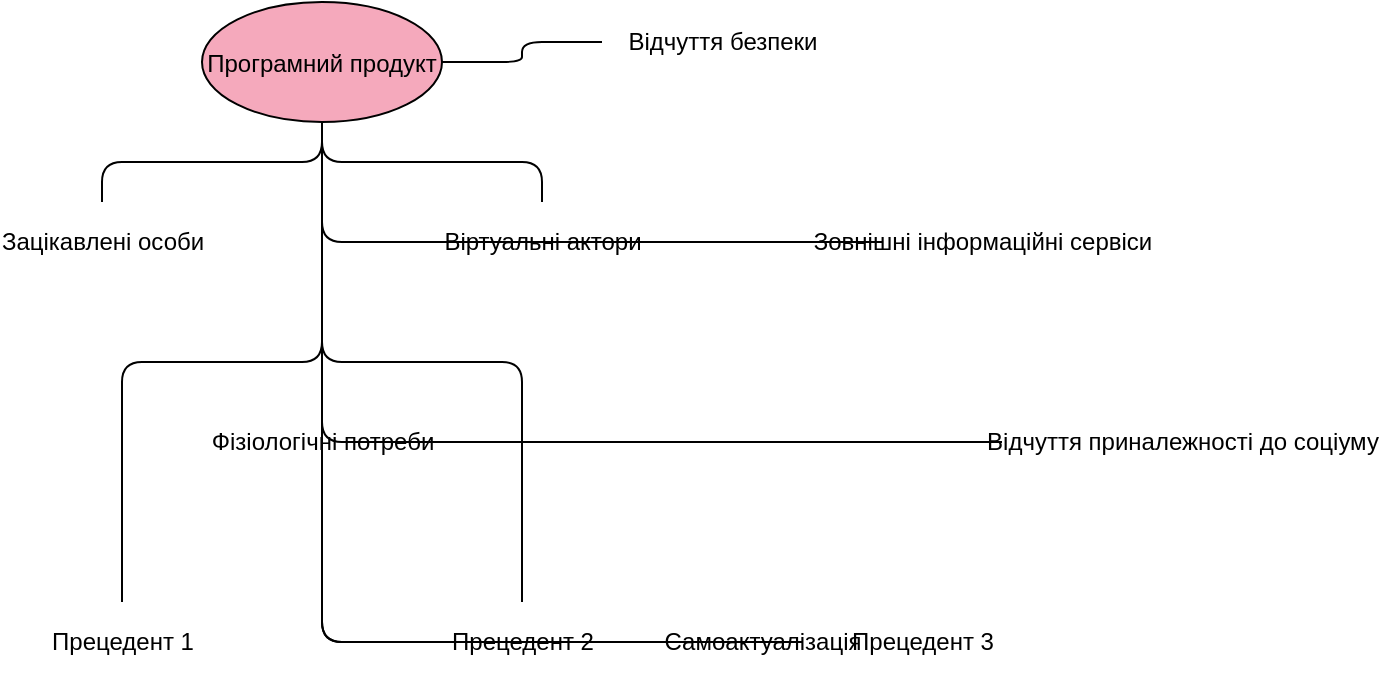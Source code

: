 <mxfile version="13.5.1" type="device">
  <diagram name="UML Use Case Diagram" id="c5UMQ5QYZG93-kpDJDIK">
    <mxGraphModel dx="990" dy="582" grid="1" gridSize="10" guides="1" tooltips="1" connect="1" arrows="1" fold="1" page="1" pageScale="1" pageWidth="827" pageHeight="1169" math="0" shadow="0">
      <root>
        <mxCell id="0" />
        <mxCell id="1" parent="0" />
        <mxCell id="2" value="Програмний продукт" style="ellipse;shape=ellipse;fillColor=#F5A9BC;" vertex="1" parent="1">
          <mxGeometry x="240" y="140" width="120" height="60" as="geometry" />
        </mxCell>
        <mxCell id="3" value="Зацікавлені особи" style="text;html=1;strokeColor=none;fillColor=none;align=center;verticalAlign=middle;" vertex="1" parent="1">
          <mxGeometry x="140" y="240" width="100" height="40" as="geometry" />
        </mxCell>
        <mxCell id="4" value="Віртуальні актори" style="text;html=1;strokeColor=none;fillColor=none;align=center;verticalAlign=middle;" vertex="1" parent="1">
          <mxGeometry x="360" y="240" width="100" height="40" as="geometry" />
        </mxCell>
        <mxCell id="5" value="Зовнішні інформаційні сервіси" style="text;html=1;strokeColor=none;fillColor=none;align=center;verticalAlign=middle;" vertex="1" parent="1">
          <mxGeometry x="580" y="240" width="100" height="40" as="geometry" />
        </mxCell>
        <mxCell id="6" value="Фізіологічні потреби" style="text;html=1;strokeColor=none;fillColor=none;align=center;verticalAlign=middle;" vertex="1" parent="1">
          <mxGeometry x="240" y="340" width="120" height="40" as="geometry" />
        </mxCell>
        <mxCell id="7" value="Відчуття безпеки" style="text;html=1;strokeColor=none;fillColor=none;align=center;verticalAlign=middle;" vertex="1" parent="1">
          <mxGeometry x="440" y="140" width="120" height="40" as="geometry" />
        </mxCell>
        <mxCell id="8" value="Відчуття приналежності до соціуму" style="text;html=1;strokeColor=none;fillColor=none;align=center;verticalAlign=middle;" vertex="1" parent="1">
          <mxGeometry x="640" y="340" width="180" height="40" as="geometry" />
        </mxCell>
        <mxCell id="9" value="Самоактуалізація" style="text;html=1;strokeColor=none;fillColor=none;align=center;verticalAlign=middle;" vertex="1" parent="1">
          <mxGeometry x="460" y="440" width="120" height="40" as="geometry" />
        </mxCell>
        <mxCell id="10" value="Прецедент 1" style="text;html=1;strokeColor=none;fillColor=none;align=center;verticalAlign=middle;" vertex="1" parent="1">
          <mxGeometry x="140" y="440" width="120" height="40" as="geometry" />
        </mxCell>
        <mxCell id="11" value="Прецедент 2" style="text;html=1;strokeColor=none;fillColor=none;align=center;verticalAlign=middle;" vertex="1" parent="1">
          <mxGeometry x="340" y="440" width="120" height="40" as="geometry" />
        </mxCell>
        <mxCell id="12" value="Прецедент 3" style="text;html=1;strokeColor=none;fillColor=none;align=center;verticalAlign=middle;" vertex="1" parent="1">
          <mxGeometry x="540" y="440" width="120" height="40" as="geometry" />
        </mxCell>
        <mxCell id="13" value="" style="edgeStyle=orthogonalEdgeStyle;endArrow=none;html=1;" edge="1" source="3" target="2" parent="1">
          <mxGeometry relative="1" as="geometry" />
        </mxCell>
        <mxCell id="14" value="" style="edgeStyle=orthogonalEdgeStyle;endArrow=none;html=1;" edge="1" source="4" target="2" parent="1">
          <mxGeometry relative="1" as="geometry" />
        </mxCell>
        <mxCell id="15" value="" style="edgeStyle=orthogonalEdgeStyle;endArrow=none;html=1;" edge="1" source="5" target="2" parent="1">
          <mxGeometry relative="1" as="geometry" />
        </mxCell>
        <mxCell id="16" value="" style="edgeStyle=orthogonalEdgeStyle;endArrow=none;html=1;" edge="1" source="6" target="2" parent="1">
          <mxGeometry relative="1" as="geometry" />
        </mxCell>
        <mxCell id="17" value="" style="edgeStyle=orthogonalEdgeStyle;endArrow=none;html=1;" edge="1" source="7" target="2" parent="1">
          <mxGeometry relative="1" as="geometry" />
        </mxCell>
        <mxCell id="18" value="" style="edgeStyle=orthogonalEdgeStyle;endArrow=none;html=1;" edge="1" source="8" target="2" parent="1">
          <mxGeometry relative="1" as="geometry" />
        </mxCell>
        <mxCell id="19" value="" style="edgeStyle=orthogonalEdgeStyle;endArrow=none;html=1;" edge="1" source="9" target="2" parent="1">
          <mxGeometry relative="1" as="geometry" />
        </mxCell>
        <mxCell id="20" value="" style="edgeStyle=orthogonalEdgeStyle;endArrow=none;html=1;" edge="1" source="10" target="2" parent="1">
          <mxGeometry relative="1" as="geometry" />
        </mxCell>
        <mxCell id="21" value="" style="edgeStyle=orthogonalEdgeStyle;endArrow=none;html=1;" edge="1" source="11" target="2" parent="1">
          <mxGeometry relative="1" as="geometry" />
        </mxCell>
        <mxCell id="22" value="" style="edgeStyle=orthogonalEdgeStyle;endArrow=none;html=1;" edge="1" source="12" target="2" parent="1">
          <mxGeometry relative="1" as="geometry" />
        </mxCell>
      </root>
    </mxGraphModel>
  </diagram>
</mxfile>
